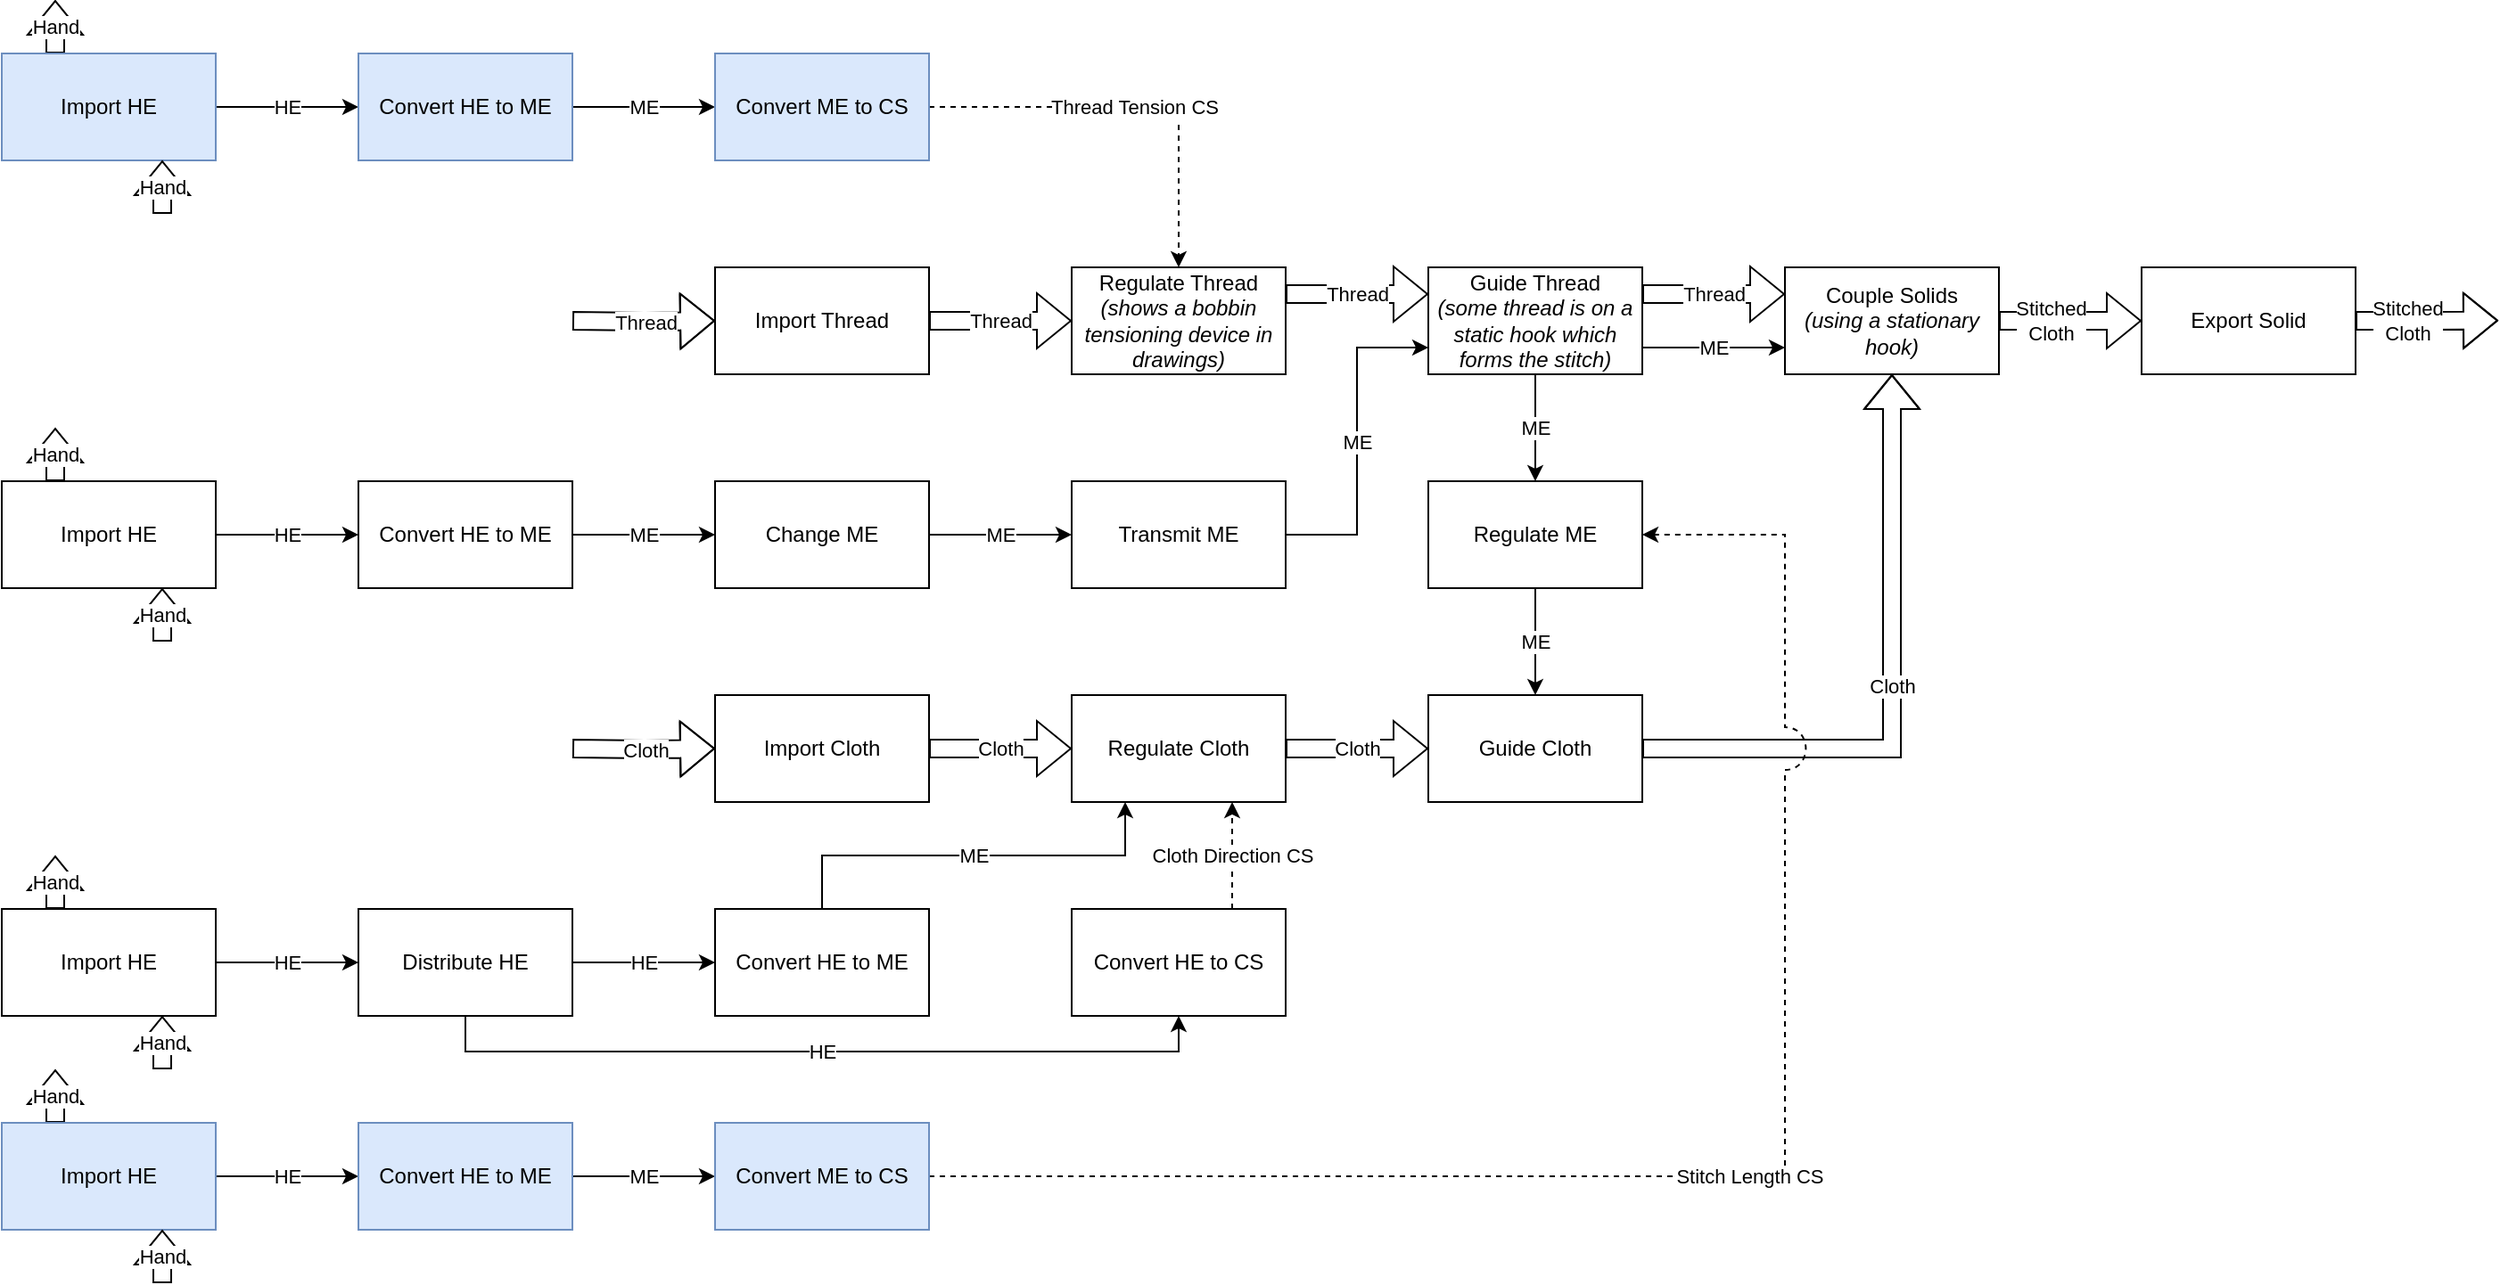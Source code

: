 <mxfile version="20.3.0" type="device"><diagram id="AFCf61Ou8VTQQeEfVUD4" name="Page-1"><mxGraphModel dx="1185" dy="721" grid="1" gridSize="10" guides="1" tooltips="1" connect="1" arrows="1" fold="1" page="1" pageScale="1" pageWidth="1100" pageHeight="850" math="0" shadow="0"><root><mxCell id="0"/><mxCell id="1" parent="0"/><mxCell id="2axDj7Yg_y03r4-yy4q0-18" value="Hand" style="edgeStyle=orthogonalEdgeStyle;shape=flexArrow;rounded=0;orthogonalLoop=1;jettySize=auto;html=1;exitX=0.25;exitY=0;exitDx=0;exitDy=0;" parent="1" source="2axDj7Yg_y03r4-yy4q0-1" edge="1"><mxGeometry relative="1" as="geometry"><mxPoint x="470" y="320" as="targetPoint"/></mxGeometry></mxCell><mxCell id="2axDj7Yg_y03r4-yy4q0-19" value="HE" style="edgeStyle=orthogonalEdgeStyle;rounded=0;orthogonalLoop=1;jettySize=auto;html=1;exitX=1;exitY=0.5;exitDx=0;exitDy=0;entryX=0;entryY=0.5;entryDx=0;entryDy=0;" parent="1" source="2axDj7Yg_y03r4-yy4q0-1" target="2axDj7Yg_y03r4-yy4q0-2" edge="1"><mxGeometry relative="1" as="geometry"/></mxCell><mxCell id="2axDj7Yg_y03r4-yy4q0-1" value="Import HE" style="rounded=0;whiteSpace=wrap;html=1;" parent="1" vertex="1"><mxGeometry x="440" y="350" width="120" height="60" as="geometry"/></mxCell><mxCell id="2axDj7Yg_y03r4-yy4q0-20" value="ME" style="edgeStyle=orthogonalEdgeStyle;rounded=0;orthogonalLoop=1;jettySize=auto;html=1;exitX=1;exitY=0.5;exitDx=0;exitDy=0;entryX=0;entryY=0.5;entryDx=0;entryDy=0;" parent="1" source="2axDj7Yg_y03r4-yy4q0-2" target="2axDj7Yg_y03r4-yy4q0-3" edge="1"><mxGeometry relative="1" as="geometry"/></mxCell><mxCell id="2axDj7Yg_y03r4-yy4q0-2" value="Convert HE to ME" style="rounded=0;whiteSpace=wrap;html=1;" parent="1" vertex="1"><mxGeometry x="640" y="350" width="120" height="60" as="geometry"/></mxCell><mxCell id="2axDj7Yg_y03r4-yy4q0-21" value="ME" style="edgeStyle=orthogonalEdgeStyle;rounded=0;orthogonalLoop=1;jettySize=auto;html=1;exitX=1;exitY=0.5;exitDx=0;exitDy=0;entryX=0;entryY=0.5;entryDx=0;entryDy=0;" parent="1" source="2axDj7Yg_y03r4-yy4q0-3" target="2axDj7Yg_y03r4-yy4q0-4" edge="1"><mxGeometry relative="1" as="geometry"/></mxCell><mxCell id="2axDj7Yg_y03r4-yy4q0-3" value="Change ME" style="rounded=0;whiteSpace=wrap;html=1;" parent="1" vertex="1"><mxGeometry x="840" y="350" width="120" height="60" as="geometry"/></mxCell><mxCell id="2axDj7Yg_y03r4-yy4q0-22" value="ME" style="edgeStyle=orthogonalEdgeStyle;rounded=0;orthogonalLoop=1;jettySize=auto;html=1;exitX=1;exitY=0.5;exitDx=0;exitDy=0;entryX=0;entryY=0.75;entryDx=0;entryDy=0;" parent="1" source="2axDj7Yg_y03r4-yy4q0-4" target="2axDj7Yg_y03r4-yy4q0-5" edge="1"><mxGeometry relative="1" as="geometry"><Array as="points"><mxPoint x="1200" y="380"/><mxPoint x="1200" y="275"/></Array></mxGeometry></mxCell><mxCell id="2axDj7Yg_y03r4-yy4q0-4" value="Transmit ME" style="rounded=0;whiteSpace=wrap;html=1;" parent="1" vertex="1"><mxGeometry x="1040" y="350" width="120" height="60" as="geometry"/></mxCell><mxCell id="2axDj7Yg_y03r4-yy4q0-23" value="ME" style="edgeStyle=orthogonalEdgeStyle;rounded=0;orthogonalLoop=1;jettySize=auto;html=1;entryX=0.5;entryY=0;entryDx=0;entryDy=0;exitX=0.5;exitY=1;exitDx=0;exitDy=0;" parent="1" source="2axDj7Yg_y03r4-yy4q0-42" target="2axDj7Yg_y03r4-yy4q0-6" edge="1"><mxGeometry relative="1" as="geometry"><mxPoint x="1300" y="420" as="sourcePoint"/></mxGeometry></mxCell><mxCell id="2axDj7Yg_y03r4-yy4q0-43" value="ME" style="edgeStyle=orthogonalEdgeStyle;rounded=0;orthogonalLoop=1;jettySize=auto;html=1;exitX=0.5;exitY=1;exitDx=0;exitDy=0;entryX=0.5;entryY=0;entryDx=0;entryDy=0;" parent="1" source="2axDj7Yg_y03r4-yy4q0-5" target="2axDj7Yg_y03r4-yy4q0-42" edge="1"><mxGeometry relative="1" as="geometry"/></mxCell><mxCell id="2axDj7Yg_y03r4-yy4q0-5" value="Guide Thread&lt;br&gt;&lt;i&gt;(some thread is on a static hook which forms the stitch)&lt;/i&gt;" style="rounded=0;whiteSpace=wrap;html=1;" parent="1" vertex="1"><mxGeometry x="1240" y="230" width="120" height="60" as="geometry"/></mxCell><mxCell id="2axDj7Yg_y03r4-yy4q0-11" value="Cloth" style="edgeStyle=orthogonalEdgeStyle;rounded=0;orthogonalLoop=1;jettySize=auto;html=1;exitX=1;exitY=0.5;exitDx=0;exitDy=0;entryX=0.5;entryY=1;entryDx=0;entryDy=0;shape=flexArrow;" parent="1" source="2axDj7Yg_y03r4-yy4q0-6" target="2axDj7Yg_y03r4-yy4q0-10" edge="1"><mxGeometry relative="1" as="geometry"/></mxCell><mxCell id="2axDj7Yg_y03r4-yy4q0-6" value="Guide Cloth" style="rounded=0;whiteSpace=wrap;html=1;" parent="1" vertex="1"><mxGeometry x="1240" y="470" width="120" height="60" as="geometry"/></mxCell><mxCell id="2axDj7Yg_y03r4-yy4q0-13" value="Thread" style="edgeStyle=orthogonalEdgeStyle;shape=flexArrow;rounded=0;orthogonalLoop=1;jettySize=auto;html=1;exitX=1;exitY=0.25;exitDx=0;exitDy=0;entryX=0;entryY=0.25;entryDx=0;entryDy=0;" parent="1" source="2axDj7Yg_y03r4-yy4q0-5" target="2axDj7Yg_y03r4-yy4q0-10" edge="1"><mxGeometry relative="1" as="geometry"><mxPoint x="1560" y="245" as="sourcePoint"/></mxGeometry></mxCell><mxCell id="2axDj7Yg_y03r4-yy4q0-26" value="ME" style="edgeStyle=orthogonalEdgeStyle;rounded=0;orthogonalLoop=1;jettySize=auto;html=1;exitX=1;exitY=0.75;exitDx=0;exitDy=0;entryX=0;entryY=0.75;entryDx=0;entryDy=0;" parent="1" source="2axDj7Yg_y03r4-yy4q0-5" target="2axDj7Yg_y03r4-yy4q0-10" edge="1"><mxGeometry relative="1" as="geometry"><mxPoint x="1560" y="275" as="sourcePoint"/></mxGeometry></mxCell><mxCell id="n9YTC61rB9tAhNJ0Y8qQ-2" value="Stitched&lt;br&gt;Cloth" style="edgeStyle=orthogonalEdgeStyle;shape=flexArrow;rounded=0;orthogonalLoop=1;jettySize=auto;html=1;exitX=1;exitY=0.5;exitDx=0;exitDy=0;entryX=0;entryY=0.5;entryDx=0;entryDy=0;" parent="1" source="2axDj7Yg_y03r4-yy4q0-10" target="n9YTC61rB9tAhNJ0Y8qQ-1" edge="1"><mxGeometry x="-0.25" relative="1" as="geometry"><mxPoint x="-1" as="offset"/></mxGeometry></mxCell><mxCell id="2axDj7Yg_y03r4-yy4q0-10" value="Couple Solids&lt;br&gt;&lt;i&gt;(using a stationary hook)&lt;/i&gt;" style="rounded=0;whiteSpace=wrap;html=1;" parent="1" vertex="1"><mxGeometry x="1440" y="230" width="120" height="60" as="geometry"/></mxCell><mxCell id="2axDj7Yg_y03r4-yy4q0-17" value="Hand" style="edgeStyle=orthogonalEdgeStyle;shape=flexArrow;rounded=0;orthogonalLoop=1;jettySize=auto;html=1;entryX=0.75;entryY=1;entryDx=0;entryDy=0;" parent="1" target="2axDj7Yg_y03r4-yy4q0-1" edge="1"><mxGeometry relative="1" as="geometry"><mxPoint x="530" y="440" as="sourcePoint"/></mxGeometry></mxCell><mxCell id="2axDj7Yg_y03r4-yy4q0-40" value="Thread" style="edgeStyle=orthogonalEdgeStyle;shape=flexArrow;rounded=0;orthogonalLoop=1;jettySize=auto;html=1;exitX=1;exitY=0.25;exitDx=0;exitDy=0;entryX=0;entryY=0.25;entryDx=0;entryDy=0;" parent="1" source="2axDj7Yg_y03r4-yy4q0-27" target="2axDj7Yg_y03r4-yy4q0-5" edge="1"><mxGeometry relative="1" as="geometry"/></mxCell><mxCell id="2axDj7Yg_y03r4-yy4q0-27" value="Regulate Thread&lt;br&gt;&lt;i&gt;(shows a bobbin tensioning device in drawings)&lt;/i&gt;" style="rounded=0;whiteSpace=wrap;html=1;" parent="1" vertex="1"><mxGeometry x="1040" y="230" width="120" height="60" as="geometry"/></mxCell><mxCell id="2axDj7Yg_y03r4-yy4q0-39" value="Thread" style="edgeStyle=orthogonalEdgeStyle;shape=flexArrow;rounded=0;orthogonalLoop=1;jettySize=auto;html=1;exitX=1;exitY=0.5;exitDx=0;exitDy=0;entryX=0;entryY=0.5;entryDx=0;entryDy=0;" parent="1" source="2axDj7Yg_y03r4-yy4q0-28" target="2axDj7Yg_y03r4-yy4q0-27" edge="1"><mxGeometry relative="1" as="geometry"/></mxCell><mxCell id="2axDj7Yg_y03r4-yy4q0-28" value="Import Thread" style="rounded=0;whiteSpace=wrap;html=1;" parent="1" vertex="1"><mxGeometry x="840" y="230" width="120" height="60" as="geometry"/></mxCell><mxCell id="2axDj7Yg_y03r4-yy4q0-30" value="Hand" style="edgeStyle=orthogonalEdgeStyle;shape=flexArrow;rounded=0;orthogonalLoop=1;jettySize=auto;html=1;exitX=0.25;exitY=0;exitDx=0;exitDy=0;" parent="1" source="2axDj7Yg_y03r4-yy4q0-32" edge="1"><mxGeometry relative="1" as="geometry"><mxPoint x="470" y="80" as="targetPoint"/></mxGeometry></mxCell><mxCell id="2axDj7Yg_y03r4-yy4q0-31" value="HE" style="edgeStyle=orthogonalEdgeStyle;rounded=0;orthogonalLoop=1;jettySize=auto;html=1;exitX=1;exitY=0.5;exitDx=0;exitDy=0;entryX=0;entryY=0.5;entryDx=0;entryDy=0;" parent="1" source="2axDj7Yg_y03r4-yy4q0-32" target="2axDj7Yg_y03r4-yy4q0-34" edge="1"><mxGeometry relative="1" as="geometry"/></mxCell><mxCell id="2axDj7Yg_y03r4-yy4q0-32" value="Import HE" style="rounded=0;whiteSpace=wrap;html=1;fillColor=#dae8fc;strokeColor=#6c8ebf;" parent="1" vertex="1"><mxGeometry x="440" y="110" width="120" height="60" as="geometry"/></mxCell><mxCell id="2axDj7Yg_y03r4-yy4q0-33" value="ME" style="edgeStyle=orthogonalEdgeStyle;rounded=0;orthogonalLoop=1;jettySize=auto;html=1;exitX=1;exitY=0.5;exitDx=0;exitDy=0;entryX=0;entryY=0.5;entryDx=0;entryDy=0;" parent="1" source="2axDj7Yg_y03r4-yy4q0-34" target="2axDj7Yg_y03r4-yy4q0-36" edge="1"><mxGeometry relative="1" as="geometry"><mxPoint x="840" y="140" as="targetPoint"/></mxGeometry></mxCell><mxCell id="2axDj7Yg_y03r4-yy4q0-34" value="Convert HE to ME" style="rounded=0;whiteSpace=wrap;html=1;fillColor=#dae8fc;strokeColor=#6c8ebf;" parent="1" vertex="1"><mxGeometry x="640" y="110" width="120" height="60" as="geometry"/></mxCell><mxCell id="2axDj7Yg_y03r4-yy4q0-35" value="Hand" style="edgeStyle=orthogonalEdgeStyle;shape=flexArrow;rounded=0;orthogonalLoop=1;jettySize=auto;html=1;entryX=0.75;entryY=1;entryDx=0;entryDy=0;" parent="1" target="2axDj7Yg_y03r4-yy4q0-32" edge="1"><mxGeometry relative="1" as="geometry"><mxPoint x="530" y="200" as="sourcePoint"/></mxGeometry></mxCell><mxCell id="2axDj7Yg_y03r4-yy4q0-37" value="Thread Tension CS" style="edgeStyle=orthogonalEdgeStyle;rounded=0;orthogonalLoop=1;jettySize=auto;html=1;exitX=1;exitY=0.5;exitDx=0;exitDy=0;entryX=0.5;entryY=0;entryDx=0;entryDy=0;dashed=1;" parent="1" source="2axDj7Yg_y03r4-yy4q0-36" target="2axDj7Yg_y03r4-yy4q0-27" edge="1"><mxGeometry relative="1" as="geometry"/></mxCell><mxCell id="2axDj7Yg_y03r4-yy4q0-36" value="Convert ME to CS" style="rounded=0;whiteSpace=wrap;html=1;fillColor=#dae8fc;strokeColor=#6c8ebf;" parent="1" vertex="1"><mxGeometry x="840" y="110" width="120" height="60" as="geometry"/></mxCell><mxCell id="2axDj7Yg_y03r4-yy4q0-38" value="Thread" style="edgeStyle=orthogonalEdgeStyle;rounded=0;orthogonalLoop=1;jettySize=auto;html=1;entryX=0;entryY=0.5;entryDx=0;entryDy=0;shape=flexArrow;" parent="1" target="2axDj7Yg_y03r4-yy4q0-28" edge="1"><mxGeometry relative="1" as="geometry"><mxPoint x="760" y="260" as="sourcePoint"/></mxGeometry></mxCell><mxCell id="2axDj7Yg_y03r4-yy4q0-44" value="Cloth" style="edgeStyle=orthogonalEdgeStyle;rounded=0;orthogonalLoop=1;jettySize=auto;html=1;entryX=0;entryY=0.5;entryDx=0;entryDy=0;shape=flexArrow;exitX=1;exitY=0.5;exitDx=0;exitDy=0;" parent="1" source="2axDj7Yg_y03r4-yy4q0-54" target="2axDj7Yg_y03r4-yy4q0-6" edge="1"><mxGeometry relative="1" as="geometry"><mxPoint x="1170" y="500" as="sourcePoint"/></mxGeometry></mxCell><mxCell id="2axDj7Yg_y03r4-yy4q0-55" value="Cloth" style="edgeStyle=orthogonalEdgeStyle;rounded=0;orthogonalLoop=1;jettySize=auto;html=1;exitX=1;exitY=0.5;exitDx=0;exitDy=0;entryX=0;entryY=0.5;entryDx=0;entryDy=0;shape=flexArrow;" parent="1" source="2axDj7Yg_y03r4-yy4q0-41" target="2axDj7Yg_y03r4-yy4q0-54" edge="1"><mxGeometry relative="1" as="geometry"/></mxCell><mxCell id="2axDj7Yg_y03r4-yy4q0-41" value="Import Cloth" style="rounded=0;whiteSpace=wrap;html=1;" parent="1" vertex="1"><mxGeometry x="840" y="470" width="120" height="60" as="geometry"/></mxCell><mxCell id="2axDj7Yg_y03r4-yy4q0-42" value="Regulate ME" style="rounded=0;whiteSpace=wrap;html=1;" parent="1" vertex="1"><mxGeometry x="1240" y="350" width="120" height="60" as="geometry"/></mxCell><mxCell id="2axDj7Yg_y03r4-yy4q0-45" value="Cloth" style="edgeStyle=orthogonalEdgeStyle;shape=flexArrow;rounded=0;orthogonalLoop=1;jettySize=auto;html=1;entryX=0;entryY=0.5;entryDx=0;entryDy=0;" parent="1" target="2axDj7Yg_y03r4-yy4q0-41" edge="1"><mxGeometry relative="1" as="geometry"><mxPoint x="760" y="500" as="sourcePoint"/></mxGeometry></mxCell><mxCell id="2axDj7Yg_y03r4-yy4q0-46" value="Hand" style="edgeStyle=orthogonalEdgeStyle;shape=flexArrow;rounded=0;orthogonalLoop=1;jettySize=auto;html=1;exitX=0.25;exitY=0;exitDx=0;exitDy=0;" parent="1" source="2axDj7Yg_y03r4-yy4q0-48" edge="1"><mxGeometry relative="1" as="geometry"><mxPoint x="470" y="680.0" as="targetPoint"/></mxGeometry></mxCell><mxCell id="2axDj7Yg_y03r4-yy4q0-47" value="HE" style="edgeStyle=orthogonalEdgeStyle;rounded=0;orthogonalLoop=1;jettySize=auto;html=1;exitX=1;exitY=0.5;exitDx=0;exitDy=0;entryX=0;entryY=0.5;entryDx=0;entryDy=0;" parent="1" source="2axDj7Yg_y03r4-yy4q0-48" target="2axDj7Yg_y03r4-yy4q0-50" edge="1"><mxGeometry relative="1" as="geometry"/></mxCell><mxCell id="2axDj7Yg_y03r4-yy4q0-48" value="Import HE" style="rounded=0;whiteSpace=wrap;html=1;fillColor=#dae8fc;strokeColor=#6c8ebf;" parent="1" vertex="1"><mxGeometry x="440" y="710" width="120" height="60" as="geometry"/></mxCell><mxCell id="2axDj7Yg_y03r4-yy4q0-49" value="ME" style="edgeStyle=orthogonalEdgeStyle;rounded=0;orthogonalLoop=1;jettySize=auto;html=1;exitX=1;exitY=0.5;exitDx=0;exitDy=0;entryX=0;entryY=0.5;entryDx=0;entryDy=0;" parent="1" source="2axDj7Yg_y03r4-yy4q0-50" target="2axDj7Yg_y03r4-yy4q0-52" edge="1"><mxGeometry relative="1" as="geometry"><mxPoint x="840" y="740" as="targetPoint"/></mxGeometry></mxCell><mxCell id="2axDj7Yg_y03r4-yy4q0-50" value="Convert HE to ME" style="rounded=0;whiteSpace=wrap;html=1;fillColor=#dae8fc;strokeColor=#6c8ebf;" parent="1" vertex="1"><mxGeometry x="640" y="710" width="120" height="60" as="geometry"/></mxCell><mxCell id="2axDj7Yg_y03r4-yy4q0-51" value="Hand" style="edgeStyle=orthogonalEdgeStyle;shape=flexArrow;rounded=0;orthogonalLoop=1;jettySize=auto;html=1;entryX=0.75;entryY=1;entryDx=0;entryDy=0;" parent="1" target="2axDj7Yg_y03r4-yy4q0-48" edge="1"><mxGeometry relative="1" as="geometry"><mxPoint x="530" y="800.0" as="sourcePoint"/></mxGeometry></mxCell><mxCell id="2axDj7Yg_y03r4-yy4q0-53" value="Stitch Length CS" style="edgeStyle=orthogonalEdgeStyle;rounded=0;orthogonalLoop=1;jettySize=auto;html=1;entryX=1;entryY=0.5;entryDx=0;entryDy=0;dashed=1;exitX=1;exitY=0.5;exitDx=0;exitDy=0;jumpStyle=arc;jumpSize=24;" parent="1" source="2axDj7Yg_y03r4-yy4q0-52" target="2axDj7Yg_y03r4-yy4q0-42" edge="1"><mxGeometry relative="1" as="geometry"><mxPoint x="500" y="440" as="sourcePoint"/><mxPoint x="1010" y="420" as="targetPoint"/><Array as="points"><mxPoint x="1440" y="740"/><mxPoint x="1440" y="380"/></Array></mxGeometry></mxCell><mxCell id="2axDj7Yg_y03r4-yy4q0-52" value="Convert ME to CS" style="rounded=0;whiteSpace=wrap;html=1;fillColor=#dae8fc;strokeColor=#6c8ebf;" parent="1" vertex="1"><mxGeometry x="840" y="710" width="120" height="60" as="geometry"/></mxCell><mxCell id="2axDj7Yg_y03r4-yy4q0-54" value="Regulate Cloth" style="rounded=0;whiteSpace=wrap;html=1;" parent="1" vertex="1"><mxGeometry x="1040" y="470" width="120" height="60" as="geometry"/></mxCell><mxCell id="2axDj7Yg_y03r4-yy4q0-62" value="ME" style="edgeStyle=orthogonalEdgeStyle;rounded=0;orthogonalLoop=1;jettySize=auto;html=1;exitX=0.5;exitY=0;exitDx=0;exitDy=0;entryX=0.25;entryY=1;entryDx=0;entryDy=0;" parent="1" source="2axDj7Yg_y03r4-yy4q0-56" target="2axDj7Yg_y03r4-yy4q0-54" edge="1"><mxGeometry relative="1" as="geometry"><Array as="points"><mxPoint x="900" y="560"/><mxPoint x="1070" y="560"/></Array></mxGeometry></mxCell><mxCell id="2axDj7Yg_y03r4-yy4q0-56" value="Convert HE to ME" style="rounded=0;whiteSpace=wrap;html=1;" parent="1" vertex="1"><mxGeometry x="840" y="590" width="120" height="60" as="geometry"/></mxCell><mxCell id="2axDj7Yg_y03r4-yy4q0-57" value="Hand" style="edgeStyle=orthogonalEdgeStyle;shape=flexArrow;rounded=0;orthogonalLoop=1;jettySize=auto;html=1;exitX=0.25;exitY=0;exitDx=0;exitDy=0;" parent="1" source="2axDj7Yg_y03r4-yy4q0-58" edge="1"><mxGeometry relative="1" as="geometry"><mxPoint x="470" y="560.0" as="targetPoint"/></mxGeometry></mxCell><mxCell id="2axDj7Yg_y03r4-yy4q0-64" value="HE" style="edgeStyle=orthogonalEdgeStyle;rounded=0;orthogonalLoop=1;jettySize=auto;html=1;exitX=1;exitY=0.5;exitDx=0;exitDy=0;entryX=0;entryY=0.5;entryDx=0;entryDy=0;" parent="1" source="2axDj7Yg_y03r4-yy4q0-58" target="2axDj7Yg_y03r4-yy4q0-60" edge="1"><mxGeometry relative="1" as="geometry"/></mxCell><mxCell id="2axDj7Yg_y03r4-yy4q0-58" value="Import HE" style="rounded=0;whiteSpace=wrap;html=1;" parent="1" vertex="1"><mxGeometry x="440" y="590" width="120" height="60" as="geometry"/></mxCell><mxCell id="2axDj7Yg_y03r4-yy4q0-59" value="Hand" style="edgeStyle=orthogonalEdgeStyle;shape=flexArrow;rounded=0;orthogonalLoop=1;jettySize=auto;html=1;entryX=0.75;entryY=1;entryDx=0;entryDy=0;" parent="1" target="2axDj7Yg_y03r4-yy4q0-58" edge="1"><mxGeometry relative="1" as="geometry"><mxPoint x="530" y="680.0" as="sourcePoint"/></mxGeometry></mxCell><mxCell id="2axDj7Yg_y03r4-yy4q0-65" value="HE" style="edgeStyle=orthogonalEdgeStyle;rounded=0;orthogonalLoop=1;jettySize=auto;html=1;exitX=1;exitY=0.5;exitDx=0;exitDy=0;entryX=0;entryY=0.5;entryDx=0;entryDy=0;" parent="1" source="2axDj7Yg_y03r4-yy4q0-60" target="2axDj7Yg_y03r4-yy4q0-56" edge="1"><mxGeometry relative="1" as="geometry"/></mxCell><mxCell id="2axDj7Yg_y03r4-yy4q0-66" value="HE" style="edgeStyle=orthogonalEdgeStyle;rounded=0;orthogonalLoop=1;jettySize=auto;html=1;exitX=0.5;exitY=1;exitDx=0;exitDy=0;entryX=0.5;entryY=1;entryDx=0;entryDy=0;" parent="1" source="2axDj7Yg_y03r4-yy4q0-60" target="2axDj7Yg_y03r4-yy4q0-61" edge="1"><mxGeometry relative="1" as="geometry"/></mxCell><mxCell id="2axDj7Yg_y03r4-yy4q0-60" value="Distribute HE" style="rounded=0;whiteSpace=wrap;html=1;" parent="1" vertex="1"><mxGeometry x="640" y="590" width="120" height="60" as="geometry"/></mxCell><mxCell id="2axDj7Yg_y03r4-yy4q0-63" value="Cloth Direction CS" style="edgeStyle=orthogonalEdgeStyle;rounded=0;orthogonalLoop=1;jettySize=auto;html=1;exitX=0.75;exitY=0;exitDx=0;exitDy=0;entryX=0.75;entryY=1;entryDx=0;entryDy=0;dashed=1;" parent="1" source="2axDj7Yg_y03r4-yy4q0-61" target="2axDj7Yg_y03r4-yy4q0-54" edge="1"><mxGeometry relative="1" as="geometry"/></mxCell><mxCell id="2axDj7Yg_y03r4-yy4q0-61" value="Convert HE to CS" style="rounded=0;whiteSpace=wrap;html=1;" parent="1" vertex="1"><mxGeometry x="1040" y="590" width="120" height="60" as="geometry"/></mxCell><mxCell id="n9YTC61rB9tAhNJ0Y8qQ-3" value="Stitched&lt;br&gt;Cloth" style="edgeStyle=orthogonalEdgeStyle;shape=flexArrow;rounded=0;orthogonalLoop=1;jettySize=auto;html=1;exitX=1;exitY=0.5;exitDx=0;exitDy=0;" parent="1" source="n9YTC61rB9tAhNJ0Y8qQ-1" edge="1"><mxGeometry x="-0.251" relative="1" as="geometry"><mxPoint x="1840" y="259.824" as="targetPoint"/><mxPoint x="-1" as="offset"/></mxGeometry></mxCell><mxCell id="n9YTC61rB9tAhNJ0Y8qQ-1" value="Export Solid" style="rounded=0;whiteSpace=wrap;html=1;" parent="1" vertex="1"><mxGeometry x="1640" y="230" width="120" height="60" as="geometry"/></mxCell></root></mxGraphModel></diagram></mxfile>